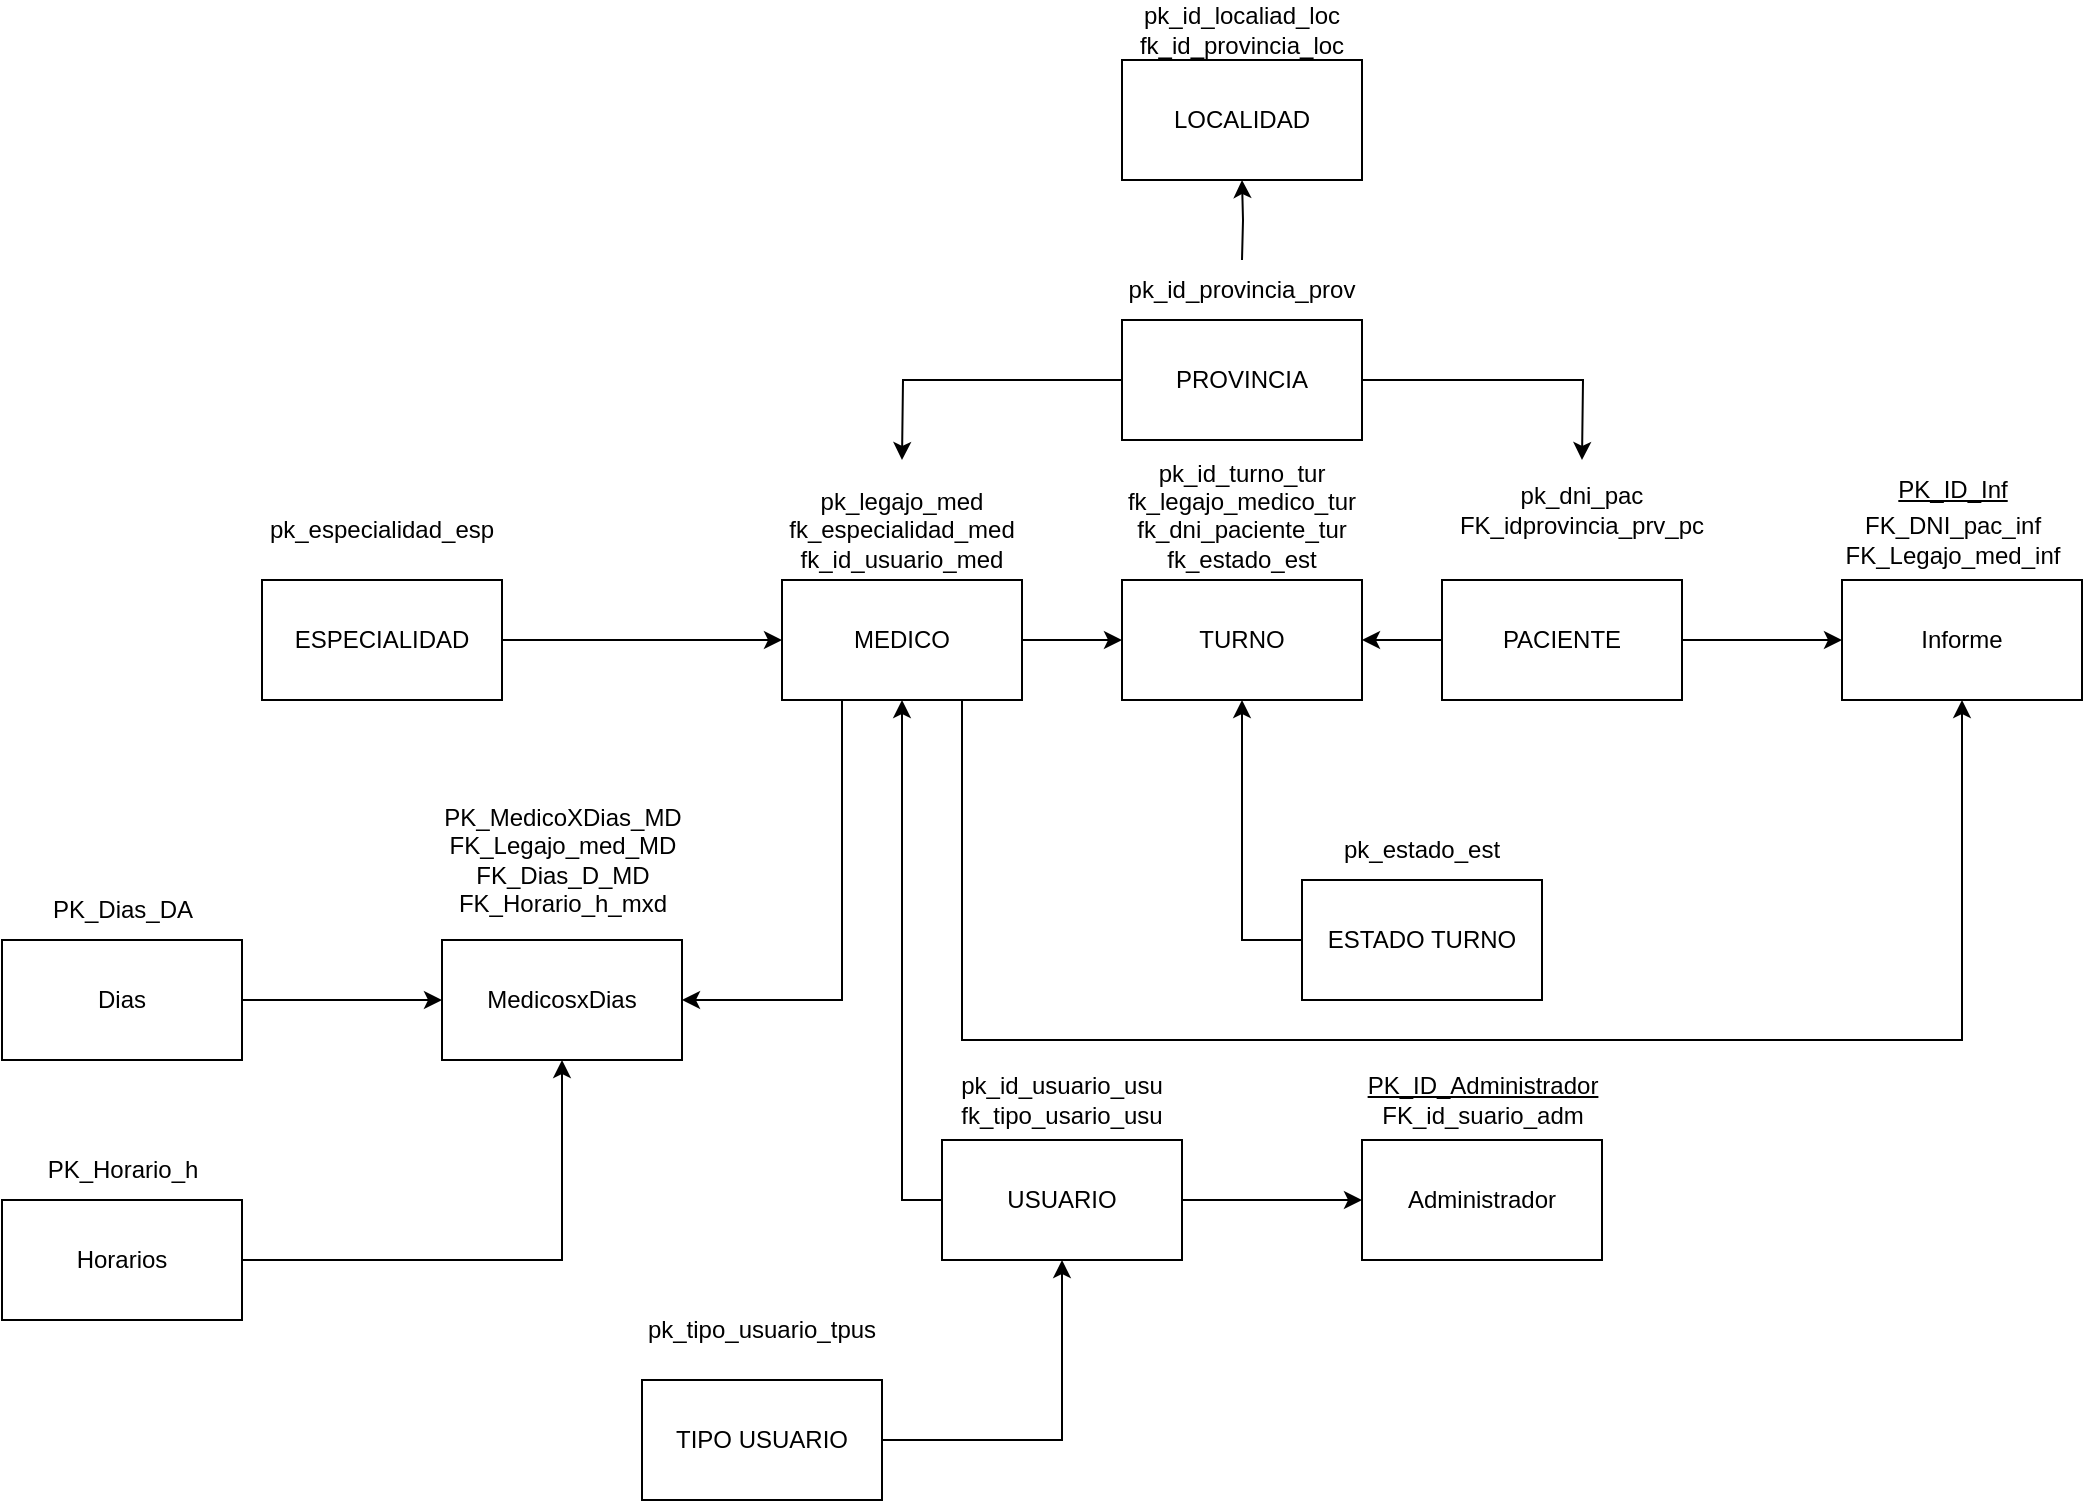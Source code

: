 <mxfile version="24.8.3">
  <diagram name="Página-1" id="6Flpza0xKXMVgBj83FDa">
    <mxGraphModel dx="2819" dy="876" grid="1" gridSize="10" guides="1" tooltips="1" connect="1" arrows="1" fold="1" page="1" pageScale="1" pageWidth="850" pageHeight="1100" math="0" shadow="0">
      <root>
        <mxCell id="0" />
        <mxCell id="1" parent="0" />
        <mxCell id="fHFRSzwq_HUZM3PKMplX-12" style="edgeStyle=orthogonalEdgeStyle;rounded=0;orthogonalLoop=1;jettySize=auto;html=1;exitX=0;exitY=0.5;exitDx=0;exitDy=0;entryX=0.5;entryY=1;entryDx=0;entryDy=0;" parent="1" source="3w8NwlKHmYqS8QfrPJcU-1" target="3w8NwlKHmYqS8QfrPJcU-3" edge="1">
          <mxGeometry relative="1" as="geometry" />
        </mxCell>
        <mxCell id="MSgT6eo9yRJu_QPW141E-5" style="edgeStyle=orthogonalEdgeStyle;rounded=0;orthogonalLoop=1;jettySize=auto;html=1;exitX=1;exitY=0.5;exitDx=0;exitDy=0;entryX=0;entryY=0.5;entryDx=0;entryDy=0;" parent="1" source="3w8NwlKHmYqS8QfrPJcU-1" target="MSgT6eo9yRJu_QPW141E-4" edge="1">
          <mxGeometry relative="1" as="geometry" />
        </mxCell>
        <mxCell id="3w8NwlKHmYqS8QfrPJcU-1" value="USUARIO" style="rounded=0;whiteSpace=wrap;html=1;" parent="1" vertex="1">
          <mxGeometry x="-90" y="720" width="120" height="60" as="geometry" />
        </mxCell>
        <mxCell id="3w8NwlKHmYqS8QfrPJcU-2" value="pk_id_usuario_usu&lt;div&gt;fk_tipo_usario_usu&lt;/div&gt;" style="text;html=1;align=center;verticalAlign=middle;whiteSpace=wrap;rounded=0;" parent="1" vertex="1">
          <mxGeometry x="-90" y="690" width="120" height="20" as="geometry" />
        </mxCell>
        <mxCell id="3w8NwlKHmYqS8QfrPJcU-17" value="" style="edgeStyle=orthogonalEdgeStyle;rounded=0;orthogonalLoop=1;jettySize=auto;html=1;" parent="1" source="3w8NwlKHmYqS8QfrPJcU-3" target="3w8NwlKHmYqS8QfrPJcU-8" edge="1">
          <mxGeometry relative="1" as="geometry" />
        </mxCell>
        <mxCell id="MSgT6eo9yRJu_QPW141E-12" style="edgeStyle=orthogonalEdgeStyle;rounded=0;orthogonalLoop=1;jettySize=auto;html=1;exitX=0.25;exitY=1;exitDx=0;exitDy=0;entryX=1;entryY=0.5;entryDx=0;entryDy=0;" parent="1" source="3w8NwlKHmYqS8QfrPJcU-3" target="MSgT6eo9yRJu_QPW141E-10" edge="1">
          <mxGeometry relative="1" as="geometry" />
        </mxCell>
        <mxCell id="MSgT6eo9yRJu_QPW141E-15" style="edgeStyle=orthogonalEdgeStyle;rounded=0;orthogonalLoop=1;jettySize=auto;html=1;exitX=0.75;exitY=1;exitDx=0;exitDy=0;entryX=0.5;entryY=1;entryDx=0;entryDy=0;" parent="1" source="3w8NwlKHmYqS8QfrPJcU-3" target="fHFRSzwq_HUZM3PKMplX-5" edge="1">
          <mxGeometry relative="1" as="geometry">
            <Array as="points">
              <mxPoint x="-80" y="670" />
              <mxPoint x="420" y="670" />
            </Array>
          </mxGeometry>
        </mxCell>
        <mxCell id="3w8NwlKHmYqS8QfrPJcU-3" value="&lt;div&gt;MEDICO&lt;/div&gt;" style="rounded=0;whiteSpace=wrap;html=1;" parent="1" vertex="1">
          <mxGeometry x="-170" y="440" width="120" height="60" as="geometry" />
        </mxCell>
        <mxCell id="3w8NwlKHmYqS8QfrPJcU-16" value="" style="edgeStyle=orthogonalEdgeStyle;rounded=0;orthogonalLoop=1;jettySize=auto;html=1;" parent="1" source="3w8NwlKHmYqS8QfrPJcU-7" target="3w8NwlKHmYqS8QfrPJcU-8" edge="1">
          <mxGeometry relative="1" as="geometry" />
        </mxCell>
        <mxCell id="fHFRSzwq_HUZM3PKMplX-6" style="edgeStyle=orthogonalEdgeStyle;rounded=0;orthogonalLoop=1;jettySize=auto;html=1;exitX=1;exitY=0.5;exitDx=0;exitDy=0;entryX=0;entryY=0.5;entryDx=0;entryDy=0;" parent="1" source="3w8NwlKHmYqS8QfrPJcU-7" target="fHFRSzwq_HUZM3PKMplX-5" edge="1">
          <mxGeometry relative="1" as="geometry" />
        </mxCell>
        <mxCell id="3w8NwlKHmYqS8QfrPJcU-7" value="&lt;div&gt;PACIENTE&lt;/div&gt;" style="rounded=0;whiteSpace=wrap;html=1;" parent="1" vertex="1">
          <mxGeometry x="160" y="440" width="120" height="60" as="geometry" />
        </mxCell>
        <mxCell id="3w8NwlKHmYqS8QfrPJcU-8" value="TURNO" style="rounded=0;whiteSpace=wrap;html=1;" parent="1" vertex="1">
          <mxGeometry y="440" width="120" height="60" as="geometry" />
        </mxCell>
        <mxCell id="3w8NwlKHmYqS8QfrPJcU-33" value="" style="edgeStyle=orthogonalEdgeStyle;rounded=0;orthogonalLoop=1;jettySize=auto;html=1;" parent="1" source="3w8NwlKHmYqS8QfrPJcU-9" target="3w8NwlKHmYqS8QfrPJcU-3" edge="1">
          <mxGeometry relative="1" as="geometry" />
        </mxCell>
        <mxCell id="3w8NwlKHmYqS8QfrPJcU-9" value="ESPECIALIDAD" style="rounded=0;whiteSpace=wrap;html=1;" parent="1" vertex="1">
          <mxGeometry x="-430" y="440" width="120" height="60" as="geometry" />
        </mxCell>
        <mxCell id="fHFRSzwq_HUZM3PKMplX-11" style="edgeStyle=orthogonalEdgeStyle;rounded=0;orthogonalLoop=1;jettySize=auto;html=1;exitX=0;exitY=0.5;exitDx=0;exitDy=0;entryX=0.5;entryY=1;entryDx=0;entryDy=0;" parent="1" source="3w8NwlKHmYqS8QfrPJcU-10" target="3w8NwlKHmYqS8QfrPJcU-8" edge="1">
          <mxGeometry relative="1" as="geometry" />
        </mxCell>
        <mxCell id="3w8NwlKHmYqS8QfrPJcU-10" value="ESTADO TURNO" style="rounded=0;whiteSpace=wrap;html=1;" parent="1" vertex="1">
          <mxGeometry x="90" y="590" width="120" height="60" as="geometry" />
        </mxCell>
        <mxCell id="3w8NwlKHmYqS8QfrPJcU-20" style="edgeStyle=orthogonalEdgeStyle;rounded=0;orthogonalLoop=1;jettySize=auto;html=1;" parent="1" source="3w8NwlKHmYqS8QfrPJcU-18" edge="1">
          <mxGeometry relative="1" as="geometry">
            <mxPoint x="-110" y="380" as="targetPoint" />
          </mxGeometry>
        </mxCell>
        <mxCell id="3w8NwlKHmYqS8QfrPJcU-39" style="edgeStyle=orthogonalEdgeStyle;rounded=0;orthogonalLoop=1;jettySize=auto;html=1;" parent="1" source="3w8NwlKHmYqS8QfrPJcU-18" edge="1">
          <mxGeometry relative="1" as="geometry">
            <mxPoint x="230" y="380" as="targetPoint" />
          </mxGeometry>
        </mxCell>
        <mxCell id="3w8NwlKHmYqS8QfrPJcU-46" style="edgeStyle=orthogonalEdgeStyle;rounded=0;orthogonalLoop=1;jettySize=auto;html=1;entryX=0.5;entryY=1;entryDx=0;entryDy=0;" parent="1" target="3w8NwlKHmYqS8QfrPJcU-19" edge="1">
          <mxGeometry relative="1" as="geometry">
            <mxPoint x="60" y="270" as="targetPoint" />
            <mxPoint x="60" y="280" as="sourcePoint" />
          </mxGeometry>
        </mxCell>
        <mxCell id="3w8NwlKHmYqS8QfrPJcU-18" value="PROVINCIA" style="rounded=0;whiteSpace=wrap;html=1;" parent="1" vertex="1">
          <mxGeometry y="310" width="120" height="60" as="geometry" />
        </mxCell>
        <mxCell id="3w8NwlKHmYqS8QfrPJcU-19" value="LOCALIDAD" style="rounded=0;whiteSpace=wrap;html=1;" parent="1" vertex="1">
          <mxGeometry y="180" width="120" height="60" as="geometry" />
        </mxCell>
        <mxCell id="fHFRSzwq_HUZM3PKMplX-3" style="edgeStyle=orthogonalEdgeStyle;rounded=0;orthogonalLoop=1;jettySize=auto;html=1;exitX=1;exitY=0.5;exitDx=0;exitDy=0;entryX=0.5;entryY=1;entryDx=0;entryDy=0;" parent="1" source="3w8NwlKHmYqS8QfrPJcU-25" target="3w8NwlKHmYqS8QfrPJcU-1" edge="1">
          <mxGeometry relative="1" as="geometry" />
        </mxCell>
        <mxCell id="3w8NwlKHmYqS8QfrPJcU-25" value="TIPO USUARIO" style="rounded=0;whiteSpace=wrap;html=1;" parent="1" vertex="1">
          <mxGeometry x="-240" y="840" width="120" height="60" as="geometry" />
        </mxCell>
        <mxCell id="3w8NwlKHmYqS8QfrPJcU-34" value="pk_estado_est" style="text;html=1;align=center;verticalAlign=middle;whiteSpace=wrap;rounded=0;" parent="1" vertex="1">
          <mxGeometry x="120" y="560" width="60" height="30" as="geometry" />
        </mxCell>
        <mxCell id="3w8NwlKHmYqS8QfrPJcU-35" value="pk_id_turno_tur&lt;div&gt;fk_legajo_medico_tur&lt;/div&gt;&lt;div&gt;fk_dni_paciente_tur&lt;/div&gt;&lt;div&gt;fk_estado_est&lt;/div&gt;&lt;div&gt;&lt;br&gt;&lt;/div&gt;" style="text;html=1;align=center;verticalAlign=middle;whiteSpace=wrap;rounded=0;" parent="1" vertex="1">
          <mxGeometry x="30" y="400" width="60" height="30" as="geometry" />
        </mxCell>
        <mxCell id="3w8NwlKHmYqS8QfrPJcU-36" value="&lt;div&gt;pk_dni_pac&lt;/div&gt;&lt;div&gt;FK_idprovincia_prv_pc&lt;/div&gt;" style="text;html=1;align=center;verticalAlign=middle;whiteSpace=wrap;rounded=0;" parent="1" vertex="1">
          <mxGeometry x="200" y="390" width="60" height="30" as="geometry" />
        </mxCell>
        <mxCell id="3w8NwlKHmYqS8QfrPJcU-40" value="pk_legajo_med&lt;div&gt;&lt;span style=&quot;background-color: initial;&quot;&gt;fk_especialidad_med&lt;/span&gt;&lt;div&gt;fk_id_usuario_med&lt;/div&gt;&lt;/div&gt;" style="text;html=1;align=center;verticalAlign=middle;whiteSpace=wrap;rounded=0;" parent="1" vertex="1">
          <mxGeometry x="-140" y="400" width="60" height="30" as="geometry" />
        </mxCell>
        <mxCell id="3w8NwlKHmYqS8QfrPJcU-41" value="pk_especialidad_esp" style="text;html=1;align=center;verticalAlign=middle;whiteSpace=wrap;rounded=0;" parent="1" vertex="1">
          <mxGeometry x="-400" y="400" width="60" height="30" as="geometry" />
        </mxCell>
        <mxCell id="3w8NwlKHmYqS8QfrPJcU-42" value="pk_tipo_usuario_tpus" style="text;html=1;align=center;verticalAlign=middle;whiteSpace=wrap;rounded=0;" parent="1" vertex="1">
          <mxGeometry x="-240" y="800" width="120" height="30" as="geometry" />
        </mxCell>
        <mxCell id="3w8NwlKHmYqS8QfrPJcU-47" value="pk_id_localiad_loc&lt;div&gt;fk_id_provincia_loc&lt;/div&gt;" style="text;html=1;align=center;verticalAlign=middle;whiteSpace=wrap;rounded=0;" parent="1" vertex="1">
          <mxGeometry x="30" y="150" width="60" height="30" as="geometry" />
        </mxCell>
        <mxCell id="3w8NwlKHmYqS8QfrPJcU-48" value="pk_id_provincia_prov" style="text;html=1;align=center;verticalAlign=middle;whiteSpace=wrap;rounded=0;" parent="1" vertex="1">
          <mxGeometry x="30" y="280" width="60" height="30" as="geometry" />
        </mxCell>
        <mxCell id="fHFRSzwq_HUZM3PKMplX-5" value="&lt;div&gt;Informe&lt;/div&gt;" style="rounded=0;whiteSpace=wrap;html=1;" parent="1" vertex="1">
          <mxGeometry x="360" y="440" width="120" height="60" as="geometry" />
        </mxCell>
        <mxCell id="fHFRSzwq_HUZM3PKMplX-7" value="&lt;u&gt;PK_ID_Inf&lt;/u&gt;" style="text;html=1;align=center;verticalAlign=middle;resizable=0;points=[];autosize=1;strokeColor=none;fillColor=none;" parent="1" vertex="1">
          <mxGeometry x="375" y="380" width="80" height="30" as="geometry" />
        </mxCell>
        <mxCell id="fHFRSzwq_HUZM3PKMplX-8" value="&lt;div&gt;FK_DNI_pac_inf&lt;/div&gt;&lt;div&gt;FK_Legajo_med_inf&lt;br&gt;&lt;/div&gt;" style="text;html=1;align=center;verticalAlign=middle;resizable=0;points=[];autosize=1;strokeColor=none;fillColor=none;" parent="1" vertex="1">
          <mxGeometry x="345" y="400" width="140" height="40" as="geometry" />
        </mxCell>
        <mxCell id="MSgT6eo9yRJu_QPW141E-4" value="&lt;div&gt;Administrador&lt;/div&gt;" style="rounded=0;whiteSpace=wrap;html=1;" parent="1" vertex="1">
          <mxGeometry x="120" y="720" width="120" height="60" as="geometry" />
        </mxCell>
        <mxCell id="MSgT6eo9yRJu_QPW141E-6" value="&lt;div&gt;&lt;u&gt;PK_ID_Administrador&lt;/u&gt;&lt;/div&gt;&lt;div&gt;FK_id_suario_adm&lt;br&gt;&lt;/div&gt;" style="text;html=1;align=center;verticalAlign=middle;resizable=0;points=[];autosize=1;strokeColor=none;fillColor=none;" parent="1" vertex="1">
          <mxGeometry x="110" y="680" width="140" height="40" as="geometry" />
        </mxCell>
        <mxCell id="MSgT6eo9yRJu_QPW141E-11" style="edgeStyle=orthogonalEdgeStyle;rounded=0;orthogonalLoop=1;jettySize=auto;html=1;exitX=1;exitY=0.5;exitDx=0;exitDy=0;entryX=0;entryY=0.5;entryDx=0;entryDy=0;" parent="1" source="MSgT6eo9yRJu_QPW141E-7" target="MSgT6eo9yRJu_QPW141E-10" edge="1">
          <mxGeometry relative="1" as="geometry" />
        </mxCell>
        <mxCell id="MSgT6eo9yRJu_QPW141E-7" value="&lt;div&gt;Dias&lt;/div&gt;" style="rounded=0;whiteSpace=wrap;html=1;" parent="1" vertex="1">
          <mxGeometry x="-560" y="620" width="120" height="60" as="geometry" />
        </mxCell>
        <mxCell id="MSgT6eo9yRJu_QPW141E-8" value="&lt;div&gt;PK_Dias_DA&lt;/div&gt;" style="text;html=1;align=center;verticalAlign=middle;resizable=0;points=[];autosize=1;strokeColor=none;fillColor=none;" parent="1" vertex="1">
          <mxGeometry x="-550" y="590" width="100" height="30" as="geometry" />
        </mxCell>
        <mxCell id="MSgT6eo9yRJu_QPW141E-10" value="&lt;div&gt;MedicosxDias&lt;/div&gt;" style="rounded=0;whiteSpace=wrap;html=1;" parent="1" vertex="1">
          <mxGeometry x="-340" y="620" width="120" height="60" as="geometry" />
        </mxCell>
        <mxCell id="MSgT6eo9yRJu_QPW141E-14" value="&lt;div&gt;PK_MedicoXDias_MD&lt;/div&gt;&lt;div&gt;FK_Legajo_med_MD&lt;/div&gt;&lt;div&gt;FK_Dias_D_MD&lt;/div&gt;&lt;div&gt;FK_Horario_h_mxd&lt;br&gt;&lt;/div&gt;" style="text;html=1;align=center;verticalAlign=middle;resizable=0;points=[];autosize=1;strokeColor=none;fillColor=none;" parent="1" vertex="1">
          <mxGeometry x="-350" y="545" width="140" height="70" as="geometry" />
        </mxCell>
        <mxCell id="zvBsoVIJg7ECWXB98Psm-3" style="edgeStyle=orthogonalEdgeStyle;rounded=0;orthogonalLoop=1;jettySize=auto;html=1;exitX=1;exitY=0.5;exitDx=0;exitDy=0;entryX=0.5;entryY=1;entryDx=0;entryDy=0;" edge="1" parent="1" source="zvBsoVIJg7ECWXB98Psm-1" target="MSgT6eo9yRJu_QPW141E-10">
          <mxGeometry relative="1" as="geometry" />
        </mxCell>
        <mxCell id="zvBsoVIJg7ECWXB98Psm-1" value="&lt;div&gt;Horarios&lt;/div&gt;" style="rounded=0;whiteSpace=wrap;html=1;" vertex="1" parent="1">
          <mxGeometry x="-560" y="750" width="120" height="60" as="geometry" />
        </mxCell>
        <mxCell id="zvBsoVIJg7ECWXB98Psm-2" value="PK_Horario_h" style="text;html=1;align=center;verticalAlign=middle;resizable=0;points=[];autosize=1;strokeColor=none;fillColor=none;" vertex="1" parent="1">
          <mxGeometry x="-550" y="720" width="100" height="30" as="geometry" />
        </mxCell>
      </root>
    </mxGraphModel>
  </diagram>
</mxfile>
